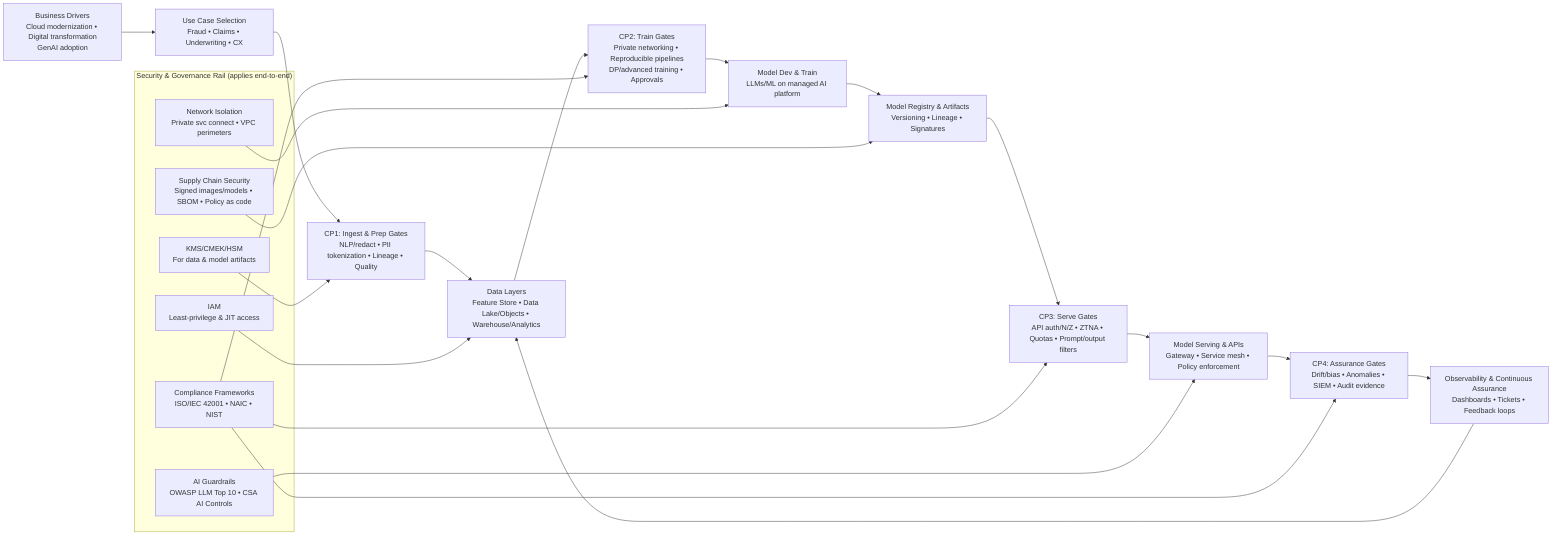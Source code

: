 flowchart LR

%% === PIPELINE: BUSINESS → USE CASE → DATA → TRAIN → DEPLOY → ASSURE ===

A0["Business Drivers<br>Cloud modernization • Digital transformation<br>GenAI adoption"] --> A1["Use Case Selection<br>Fraud • Claims • Underwriting • CX"]

A1 --> CP1["CP1: Ingest & Prep Gates<br>NLP/redact • PII tokenization • Lineage • Quality"]
CP1 --> A2["Data Layers<br>Feature Store • Data Lake/Objects • Warehouse/Analytics"]

A2 --> CP2["CP2: Train Gates<br>Private networking • Reproducible pipelines<br>DP/advanced training • Approvals"]
CP2 --> A3["Model Dev & Train<br>LLMs/ML on managed AI platform"]

A3 --> A4["Model Registry & Artifacts<br>Versioning • Lineage • Signatures"]
A4 --> CP3["CP3: Serve Gates<br>API auth/N/Z • ZTNA • Quotas • Prompt/output filters"]

CP3 --> A5["Model Serving & APIs<br>Gateway • Service mesh • Policy enforcement"]
A5 --> CP4["CP4: Assurance Gates<br>Drift/bias • Anomalies • SIEM • Audit evidence"]

CP4 --> A6["Observability & Continuous Assurance<br>Dashboards • Tickets • Feedback loops"]
A6 --> A2

%% === SECURITY & GOVERNANCE RAIL (PARALLEL) ===

subgraph SG["Security & Governance Rail (applies end-to-end)"]
  SG1["IAM<br>Least-privilege & JIT access"]
  SG2["KMS/CMEK/HSM<br>For data & model artifacts"]
  SG3["Network Isolation<br>Private svc connect • VPC perimeters"]
  SG4["Supply Chain Security<br>Signed images/models • SBOM • Policy as code"]
  SG5["AI Guardrails<br>OWASP LLM Top 10 • CSA AI Controls"]
  SG6["Compliance Frameworks<br>ISO/IEC 42001 • NAIC • NIST"]
end

%% === GOVERNANCE ↔ ALIGNMENT (RAIL → STAGES) ===

SG1 --> A2
SG2 --> CP1
SG3 --> A3
SG4 --> A4
SG5 --> A5
SG6 --> CP2
SG6 --> CP3
SG6 --> CP4